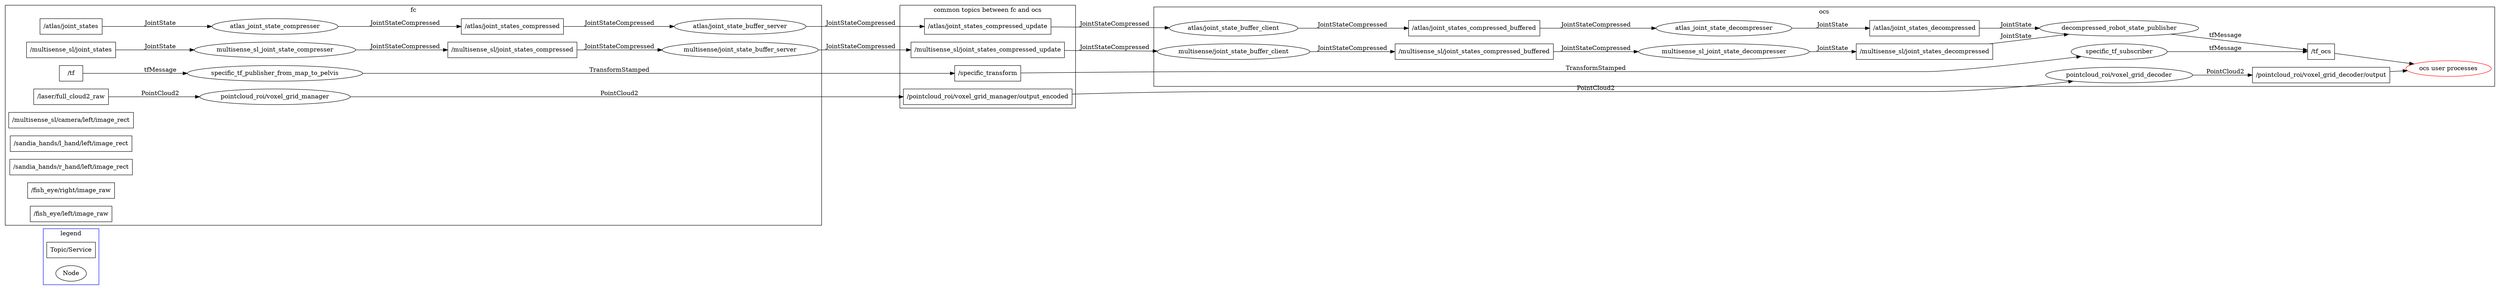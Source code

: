 ## dot -O -Tpdf <this file>
digraph atlas_tilt_laser {
   node[shape="ellipse"]
   rankdir=LR;

   // legend
   subgraph cluster_3 {
     label = "legend"
     color=blue
     "Topic/Service" [shape="box"]
     "Node" [shape="ellipse"]    
   }
   
   // bridge topics
   subgraph cluster_2 {
       label = "common topics between fc and ocs"
      "/atlas/joint_states_compressed_update" [shape="box"]
      "/multisense_sl/joint_states_compressed_update" [shape="box"]
      "/pointcloud_roi/voxel_grid_manager/output_encoded" [shape="box"]
      "/specific_transform" [shape="box"]
   }
   
   //FC side
   subgraph cluster_0 {
       label="fc"
       // topics
       "/atlas/joint_states" [shape="box"]
       "/multisense_sl/joint_states" [shape="box"]
       "/atlas/joint_states_compressed" [shape="box"]
       "/multisense_sl/joint_states_compressed" [shape="box"]
       "/tf" [shape="box"]
       "/laser/full_cloud2_raw" [shape="box"]
       "/multisense_sl/camera/left/image_rect" [shape="box"]
       "/multisense_sl/camera/left/image_rect" [shape="box"]
       "/sandia_hands/l_hand/left/image_rect" [shape="box"]
       "/sandia_hands/r_hand/left/image_rect" [shape="box"]
       "/fish_eye/right/image_raw" [shape="box"]
       "/fish_eye/left/image_raw" [shape="box"]
       
       // nodes
       "atlas_joint_state_compresser"
       "multisense_sl_joint_state_compresser"
       "atlas/joint_state_buffer_server"
       "multisense_sl_joint_state_compresser"
       "multisense/joint_state_buffer_server"
       "atlas/joint_state_buffer_server"
       "multisense/joint_state_buffer_server"
       "specific_tf_publisher_from_map_to_pelvis"
       "pointcloud_roi/voxel_grid_manager"
       

       
       "/atlas/joint_states" -> "atlas_joint_state_compresser" [label="JointState"]
       "/multisense_sl/joint_states" -> "multisense_sl_joint_state_compresser" [label="JointState"]

       "atlas_joint_state_compresser" -> "/atlas/joint_states_compressed" [label="JointStateCompressed"]
       "/atlas/joint_states_compressed" -> "atlas/joint_state_buffer_server" [label="JointStateCompressed"]

       "multisense_sl_joint_state_compresser" -> "/multisense_sl/joint_states_compressed" [label="JointStateCompressed"]
       "/multisense_sl/joint_states_compressed" -> "multisense/joint_state_buffer_server" [label="JointStateCompressed"]

       "atlas/joint_state_buffer_server" -> "/atlas/joint_states_compressed_update" [label="JointStateCompressed"]
       "multisense/joint_state_buffer_server" -> "/multisense_sl/joint_states_compressed_update" [label="JointStateCompressed"]

       "/tf" -> "specific_tf_publisher_from_map_to_pelvis" [label="tfMessage"]
       "specific_tf_publisher_from_map_to_pelvis" -> "/specific_transform" [label="TransformStamped"]

       "/laser/full_cloud2_raw" -> "pointcloud_roi/voxel_grid_manager" [label="PointCloud2"]
       "pointcloud_roi/voxel_grid_manager" -> "/pointcloud_roi/voxel_grid_manager/output_encoded" [label="PointCloud2"]
   
   }

   // OCS side
   subgraph cluster_1 {
       label="ocs"
       // topics
       "/atlas/joint_states_compressed_buffered" [shape="box"]
       "/multisense_sl/joint_states_compressed_buffered" [shape="box"]
       "/atlas/joint_states_decompressed" [shape="box"]
       "/multisense_sl/joint_states_decompressed" [shape="box"]
       "/pointcloud_roi/voxel_grid_decoder/output" [shape="box"]
       "/tf_ocs" [shape="box"]
       // nodes
       "pointcloud_roi/voxel_grid_decoder"
       "specific_tf_subscriber"
       "atlas/joint_state_buffer_client"
       "multisense/joint_state_buffer_client"
       "atlas_joint_state_decompresser"
       "multisense_sl_joint_state_decompresser"
       "decompressed_robot_state_publisher"
       "ocs user processes" [color=red]
       
       "/specific_transform" -> "specific_tf_subscriber" [label="TransformStamped"]
       "/atlas/joint_states_compressed_update" -> "atlas/joint_state_buffer_client" [label="JointStateCompressed"]
       "/multisense_sl/joint_states_compressed_update" -> "multisense/joint_state_buffer_client" [label="JointStateCompressed"]

       "atlas/joint_state_buffer_client" -> "/atlas/joint_states_compressed_buffered" [label="JointStateCompressed"]
       "/atlas/joint_states_compressed_buffered" -> "atlas_joint_state_decompresser" [label="JointStateCompressed"]

       "multisense/joint_state_buffer_client" -> "/multisense_sl/joint_states_compressed_buffered" [label="JointStateCompressed"]
       "/multisense_sl/joint_states_compressed_buffered" -> "multisense_sl_joint_state_decompresser" [label="JointStateCompressed"]

       "atlas_joint_state_decompresser" -> "/atlas/joint_states_decompressed" [label="JointState"]
       "multisense_sl_joint_state_decompresser" -> "/multisense_sl/joint_states_decompressed" [label="JointState"]

       "/atlas/joint_states_decompressed" -> "decompressed_robot_state_publisher" [label="JointState"]
       "/multisense_sl/joint_states_decompressed" -> "decompressed_robot_state_publisher" [label="JointState"]

       "decompressed_robot_state_publisher" -> "/tf_ocs" [label="tfMessage"]

       "specific_tf_subscriber" -> "/tf_ocs" [label="tfMessage"]
       
       "/pointcloud_roi/voxel_grid_manager/output_encoded" -> "pointcloud_roi/voxel_grid_decoder" [label="PointCloud2"]
       "pointcloud_roi/voxel_grid_decoder" -> "/pointcloud_roi/voxel_grid_decoder/output" [label="PointCloud2"]
       
       "/tf_ocs" -> "ocs user processes"
       "/pointcloud_roi/voxel_grid_decoder/output" -> "ocs user processes"
   }
}
